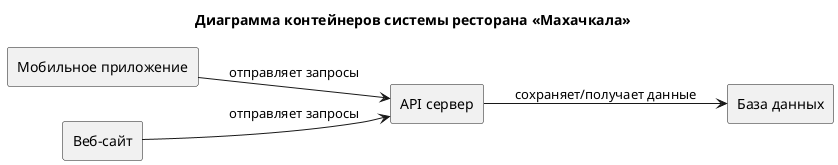 @startuml
skinparam packageStyle rectangle
left to right direction

title Диаграмма контейнеров системы ресторана «Махачкала»

rectangle "Мобильное приложение" as App
rectangle "Веб-сайт" as Web
rectangle "API сервер" as Api
rectangle "База данных" as DB

App --> Api : отправляет запросы
Web --> Api : отправляет запросы
Api --> DB : сохраняет/получает данные

@enduml
